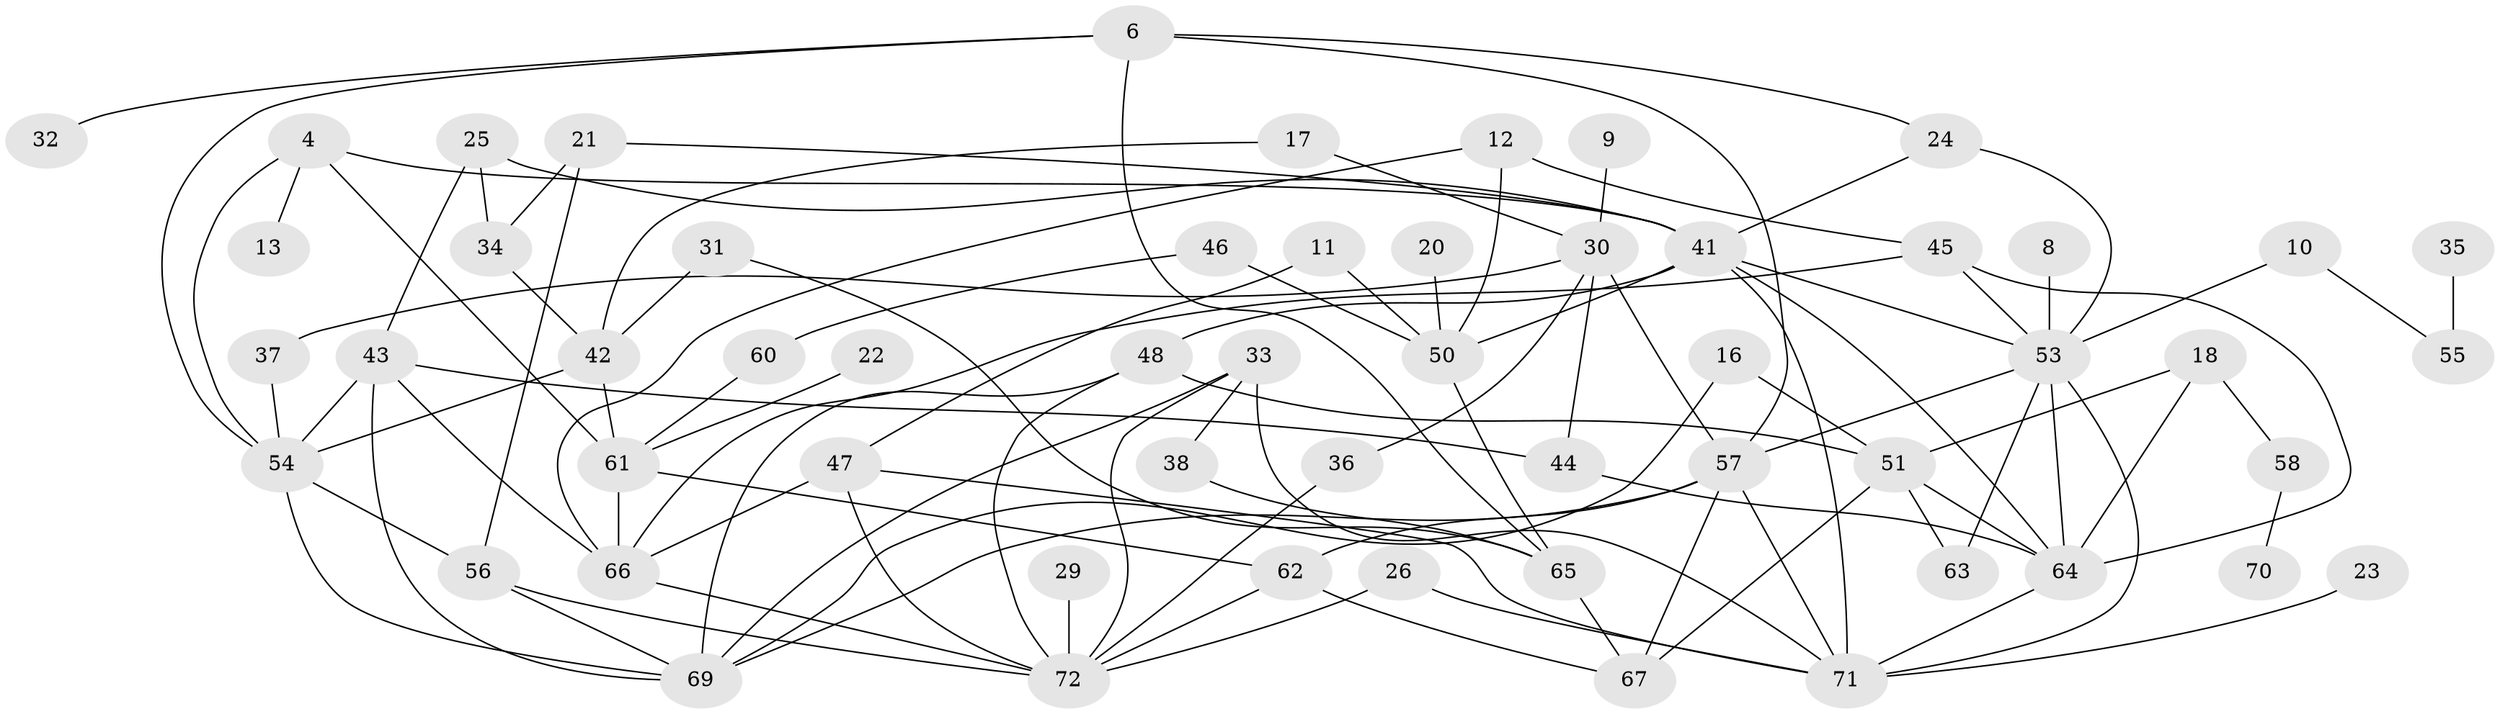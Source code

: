 // original degree distribution, {2: 0.2638888888888889, 0: 0.10416666666666667, 3: 0.2013888888888889, 4: 0.16666666666666666, 1: 0.1736111111111111, 5: 0.0625, 6: 0.020833333333333332, 7: 0.006944444444444444}
// Generated by graph-tools (version 1.1) at 2025/49/03/09/25 03:49:06]
// undirected, 56 vertices, 102 edges
graph export_dot {
graph [start="1"]
  node [color=gray90,style=filled];
  4;
  6;
  8;
  9;
  10;
  11;
  12;
  13;
  16;
  17;
  18;
  20;
  21;
  22;
  23;
  24;
  25;
  26;
  29;
  30;
  31;
  32;
  33;
  34;
  35;
  36;
  37;
  38;
  41;
  42;
  43;
  44;
  45;
  46;
  47;
  48;
  50;
  51;
  53;
  54;
  55;
  56;
  57;
  58;
  60;
  61;
  62;
  63;
  64;
  65;
  66;
  67;
  69;
  70;
  71;
  72;
  4 -- 13 [weight=1.0];
  4 -- 41 [weight=1.0];
  4 -- 54 [weight=1.0];
  4 -- 61 [weight=1.0];
  6 -- 24 [weight=1.0];
  6 -- 32 [weight=1.0];
  6 -- 54 [weight=1.0];
  6 -- 57 [weight=1.0];
  6 -- 65 [weight=1.0];
  8 -- 53 [weight=1.0];
  9 -- 30 [weight=1.0];
  10 -- 53 [weight=1.0];
  10 -- 55 [weight=1.0];
  11 -- 47 [weight=1.0];
  11 -- 50 [weight=1.0];
  12 -- 45 [weight=1.0];
  12 -- 50 [weight=1.0];
  12 -- 66 [weight=1.0];
  16 -- 51 [weight=1.0];
  16 -- 69 [weight=1.0];
  17 -- 30 [weight=1.0];
  17 -- 42 [weight=1.0];
  18 -- 51 [weight=1.0];
  18 -- 58 [weight=1.0];
  18 -- 64 [weight=1.0];
  20 -- 50 [weight=1.0];
  21 -- 34 [weight=1.0];
  21 -- 41 [weight=1.0];
  21 -- 56 [weight=1.0];
  22 -- 61 [weight=1.0];
  23 -- 71 [weight=1.0];
  24 -- 41 [weight=1.0];
  24 -- 53 [weight=1.0];
  25 -- 34 [weight=1.0];
  25 -- 41 [weight=1.0];
  25 -- 43 [weight=1.0];
  26 -- 71 [weight=1.0];
  26 -- 72 [weight=1.0];
  29 -- 72 [weight=1.0];
  30 -- 36 [weight=1.0];
  30 -- 37 [weight=1.0];
  30 -- 44 [weight=1.0];
  30 -- 57 [weight=1.0];
  31 -- 42 [weight=1.0];
  31 -- 65 [weight=1.0];
  33 -- 38 [weight=1.0];
  33 -- 69 [weight=1.0];
  33 -- 71 [weight=1.0];
  33 -- 72 [weight=1.0];
  34 -- 42 [weight=1.0];
  35 -- 55 [weight=1.0];
  36 -- 72 [weight=1.0];
  37 -- 54 [weight=1.0];
  38 -- 65 [weight=1.0];
  41 -- 48 [weight=1.0];
  41 -- 50 [weight=1.0];
  41 -- 53 [weight=1.0];
  41 -- 64 [weight=1.0];
  41 -- 71 [weight=1.0];
  42 -- 54 [weight=1.0];
  42 -- 61 [weight=1.0];
  43 -- 44 [weight=1.0];
  43 -- 54 [weight=2.0];
  43 -- 66 [weight=1.0];
  43 -- 69 [weight=1.0];
  44 -- 64 [weight=1.0];
  45 -- 53 [weight=1.0];
  45 -- 64 [weight=1.0];
  45 -- 66 [weight=1.0];
  46 -- 50 [weight=1.0];
  46 -- 60 [weight=1.0];
  47 -- 66 [weight=1.0];
  47 -- 71 [weight=1.0];
  47 -- 72 [weight=1.0];
  48 -- 51 [weight=1.0];
  48 -- 69 [weight=1.0];
  48 -- 72 [weight=1.0];
  50 -- 65 [weight=1.0];
  51 -- 63 [weight=1.0];
  51 -- 64 [weight=1.0];
  51 -- 67 [weight=1.0];
  53 -- 57 [weight=1.0];
  53 -- 63 [weight=1.0];
  53 -- 64 [weight=1.0];
  53 -- 71 [weight=1.0];
  54 -- 56 [weight=1.0];
  54 -- 69 [weight=1.0];
  56 -- 69 [weight=1.0];
  56 -- 72 [weight=1.0];
  57 -- 62 [weight=1.0];
  57 -- 67 [weight=2.0];
  57 -- 69 [weight=1.0];
  57 -- 71 [weight=1.0];
  58 -- 70 [weight=1.0];
  60 -- 61 [weight=1.0];
  61 -- 62 [weight=1.0];
  61 -- 66 [weight=1.0];
  62 -- 67 [weight=2.0];
  62 -- 72 [weight=1.0];
  64 -- 71 [weight=1.0];
  65 -- 67 [weight=1.0];
  66 -- 72 [weight=1.0];
}
